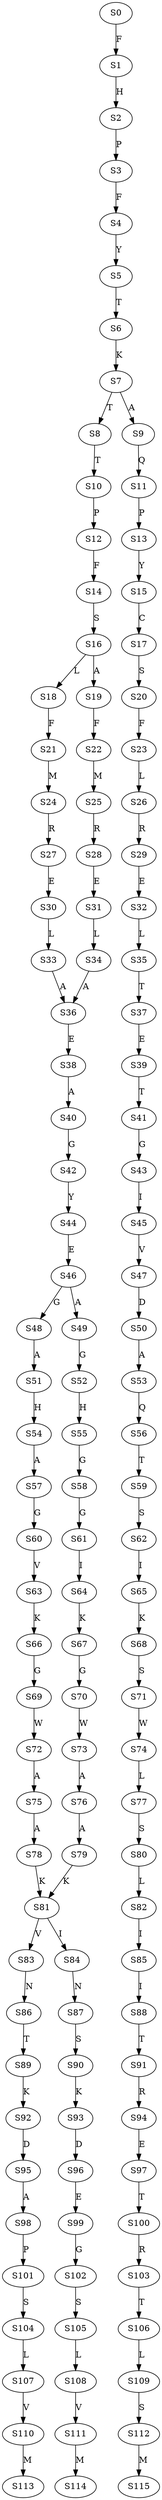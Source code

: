 strict digraph  {
	S0 -> S1 [ label = F ];
	S1 -> S2 [ label = H ];
	S2 -> S3 [ label = P ];
	S3 -> S4 [ label = F ];
	S4 -> S5 [ label = Y ];
	S5 -> S6 [ label = T ];
	S6 -> S7 [ label = K ];
	S7 -> S8 [ label = T ];
	S7 -> S9 [ label = A ];
	S8 -> S10 [ label = T ];
	S9 -> S11 [ label = Q ];
	S10 -> S12 [ label = P ];
	S11 -> S13 [ label = P ];
	S12 -> S14 [ label = F ];
	S13 -> S15 [ label = Y ];
	S14 -> S16 [ label = S ];
	S15 -> S17 [ label = C ];
	S16 -> S18 [ label = L ];
	S16 -> S19 [ label = A ];
	S17 -> S20 [ label = S ];
	S18 -> S21 [ label = F ];
	S19 -> S22 [ label = F ];
	S20 -> S23 [ label = F ];
	S21 -> S24 [ label = M ];
	S22 -> S25 [ label = M ];
	S23 -> S26 [ label = L ];
	S24 -> S27 [ label = R ];
	S25 -> S28 [ label = R ];
	S26 -> S29 [ label = R ];
	S27 -> S30 [ label = E ];
	S28 -> S31 [ label = E ];
	S29 -> S32 [ label = E ];
	S30 -> S33 [ label = L ];
	S31 -> S34 [ label = L ];
	S32 -> S35 [ label = L ];
	S33 -> S36 [ label = A ];
	S34 -> S36 [ label = A ];
	S35 -> S37 [ label = T ];
	S36 -> S38 [ label = E ];
	S37 -> S39 [ label = E ];
	S38 -> S40 [ label = A ];
	S39 -> S41 [ label = T ];
	S40 -> S42 [ label = G ];
	S41 -> S43 [ label = G ];
	S42 -> S44 [ label = Y ];
	S43 -> S45 [ label = I ];
	S44 -> S46 [ label = E ];
	S45 -> S47 [ label = V ];
	S46 -> S48 [ label = G ];
	S46 -> S49 [ label = A ];
	S47 -> S50 [ label = D ];
	S48 -> S51 [ label = A ];
	S49 -> S52 [ label = G ];
	S50 -> S53 [ label = A ];
	S51 -> S54 [ label = H ];
	S52 -> S55 [ label = H ];
	S53 -> S56 [ label = Q ];
	S54 -> S57 [ label = A ];
	S55 -> S58 [ label = G ];
	S56 -> S59 [ label = T ];
	S57 -> S60 [ label = G ];
	S58 -> S61 [ label = G ];
	S59 -> S62 [ label = S ];
	S60 -> S63 [ label = V ];
	S61 -> S64 [ label = I ];
	S62 -> S65 [ label = I ];
	S63 -> S66 [ label = K ];
	S64 -> S67 [ label = K ];
	S65 -> S68 [ label = K ];
	S66 -> S69 [ label = G ];
	S67 -> S70 [ label = G ];
	S68 -> S71 [ label = S ];
	S69 -> S72 [ label = W ];
	S70 -> S73 [ label = W ];
	S71 -> S74 [ label = W ];
	S72 -> S75 [ label = A ];
	S73 -> S76 [ label = A ];
	S74 -> S77 [ label = L ];
	S75 -> S78 [ label = A ];
	S76 -> S79 [ label = A ];
	S77 -> S80 [ label = S ];
	S78 -> S81 [ label = K ];
	S79 -> S81 [ label = K ];
	S80 -> S82 [ label = L ];
	S81 -> S83 [ label = V ];
	S81 -> S84 [ label = I ];
	S82 -> S85 [ label = I ];
	S83 -> S86 [ label = N ];
	S84 -> S87 [ label = N ];
	S85 -> S88 [ label = I ];
	S86 -> S89 [ label = T ];
	S87 -> S90 [ label = S ];
	S88 -> S91 [ label = T ];
	S89 -> S92 [ label = K ];
	S90 -> S93 [ label = K ];
	S91 -> S94 [ label = R ];
	S92 -> S95 [ label = D ];
	S93 -> S96 [ label = D ];
	S94 -> S97 [ label = E ];
	S95 -> S98 [ label = A ];
	S96 -> S99 [ label = E ];
	S97 -> S100 [ label = T ];
	S98 -> S101 [ label = P ];
	S99 -> S102 [ label = G ];
	S100 -> S103 [ label = R ];
	S101 -> S104 [ label = S ];
	S102 -> S105 [ label = S ];
	S103 -> S106 [ label = T ];
	S104 -> S107 [ label = L ];
	S105 -> S108 [ label = L ];
	S106 -> S109 [ label = L ];
	S107 -> S110 [ label = V ];
	S108 -> S111 [ label = V ];
	S109 -> S112 [ label = S ];
	S110 -> S113 [ label = M ];
	S111 -> S114 [ label = M ];
	S112 -> S115 [ label = M ];
}

